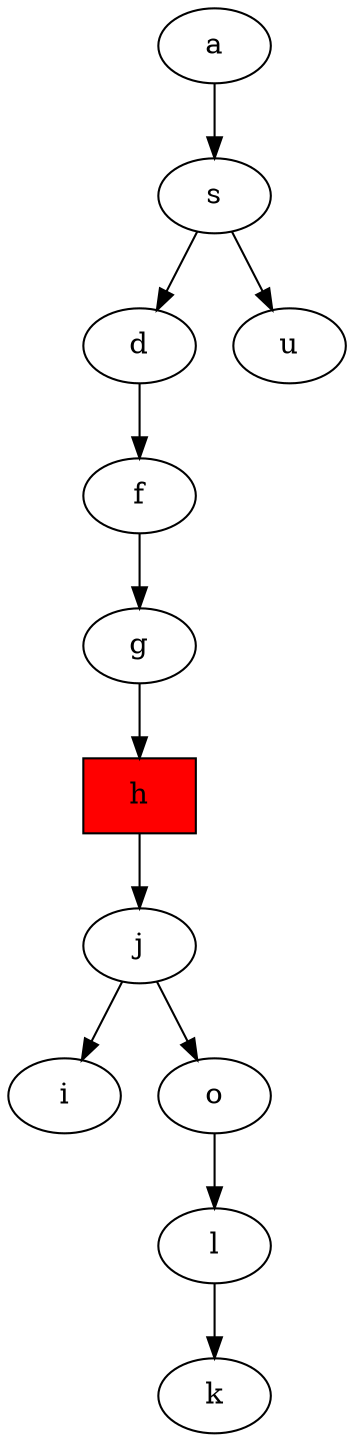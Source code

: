 digraph test_tree {
a -> s ;  
s -> d;
s -> u ;  
d -> f ;  
f -> g ;  
g -> h ;  
h -> j ;  
j -> i;
j -> o ;  
o -> l;
l -> k;
h[shape="rectangle",style="filled",fillcolor="red"]
}
